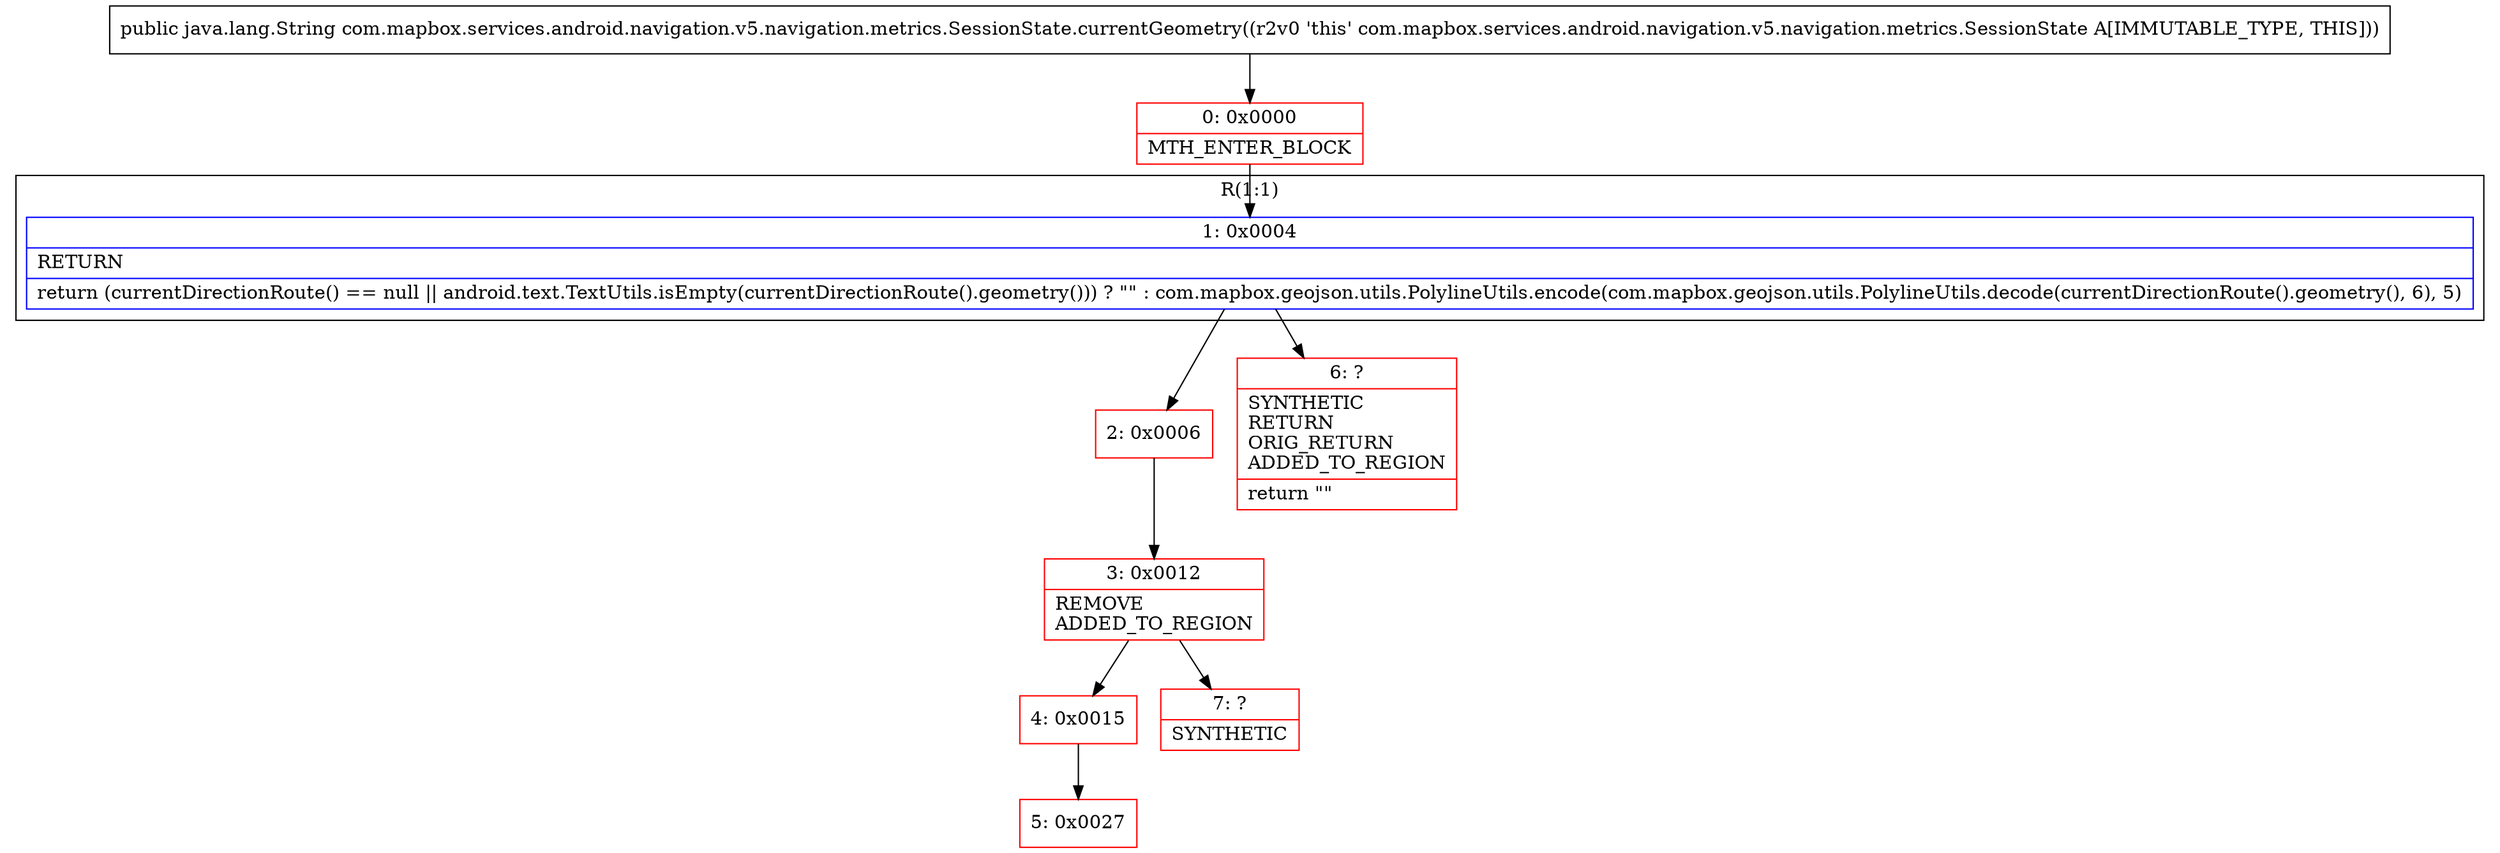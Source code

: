 digraph "CFG forcom.mapbox.services.android.navigation.v5.navigation.metrics.SessionState.currentGeometry()Ljava\/lang\/String;" {
subgraph cluster_Region_746498683 {
label = "R(1:1)";
node [shape=record,color=blue];
Node_1 [shape=record,label="{1\:\ 0x0004|RETURN\l|return (currentDirectionRoute() == null \|\| android.text.TextUtils.isEmpty(currentDirectionRoute().geometry())) ? \"\" : com.mapbox.geojson.utils.PolylineUtils.encode(com.mapbox.geojson.utils.PolylineUtils.decode(currentDirectionRoute().geometry(), 6), 5)\l}"];
}
Node_0 [shape=record,color=red,label="{0\:\ 0x0000|MTH_ENTER_BLOCK\l}"];
Node_2 [shape=record,color=red,label="{2\:\ 0x0006}"];
Node_3 [shape=record,color=red,label="{3\:\ 0x0012|REMOVE\lADDED_TO_REGION\l}"];
Node_4 [shape=record,color=red,label="{4\:\ 0x0015}"];
Node_5 [shape=record,color=red,label="{5\:\ 0x0027}"];
Node_6 [shape=record,color=red,label="{6\:\ ?|SYNTHETIC\lRETURN\lORIG_RETURN\lADDED_TO_REGION\l|return \"\"\l}"];
Node_7 [shape=record,color=red,label="{7\:\ ?|SYNTHETIC\l}"];
MethodNode[shape=record,label="{public java.lang.String com.mapbox.services.android.navigation.v5.navigation.metrics.SessionState.currentGeometry((r2v0 'this' com.mapbox.services.android.navigation.v5.navigation.metrics.SessionState A[IMMUTABLE_TYPE, THIS])) }"];
MethodNode -> Node_0;
Node_1 -> Node_2;
Node_1 -> Node_6;
Node_0 -> Node_1;
Node_2 -> Node_3;
Node_3 -> Node_4;
Node_3 -> Node_7;
Node_4 -> Node_5;
}

